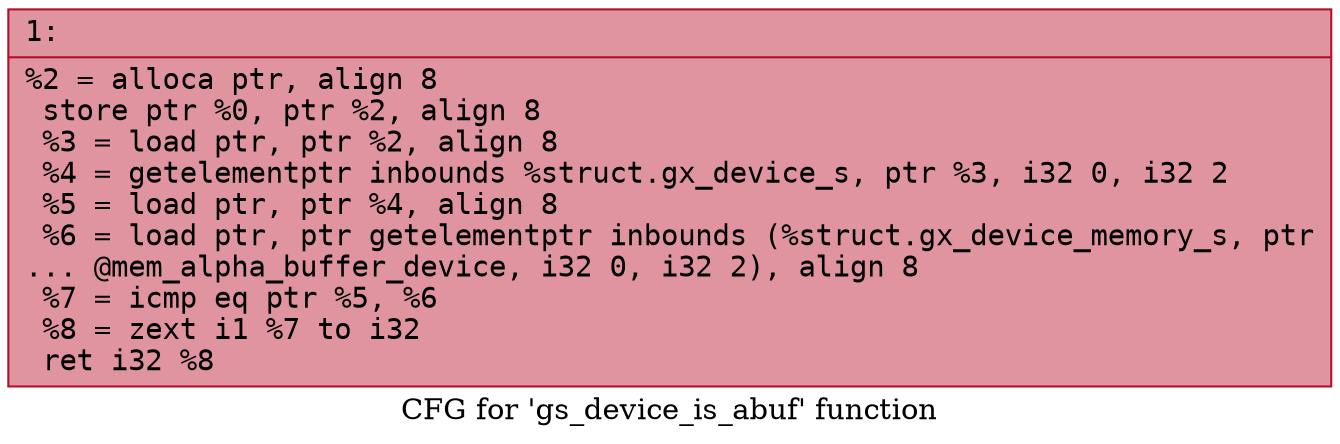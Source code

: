 digraph "CFG for 'gs_device_is_abuf' function" {
	label="CFG for 'gs_device_is_abuf' function";

	Node0x600002aeac10 [shape=record,color="#b70d28ff", style=filled, fillcolor="#b70d2870" fontname="Courier",label="{1:\l|  %2 = alloca ptr, align 8\l  store ptr %0, ptr %2, align 8\l  %3 = load ptr, ptr %2, align 8\l  %4 = getelementptr inbounds %struct.gx_device_s, ptr %3, i32 0, i32 2\l  %5 = load ptr, ptr %4, align 8\l  %6 = load ptr, ptr getelementptr inbounds (%struct.gx_device_memory_s, ptr\l... @mem_alpha_buffer_device, i32 0, i32 2), align 8\l  %7 = icmp eq ptr %5, %6\l  %8 = zext i1 %7 to i32\l  ret i32 %8\l}"];
}

